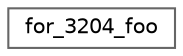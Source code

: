 digraph "Graphical Class Hierarchy"
{
 // LATEX_PDF_SIZE
  bgcolor="transparent";
  edge [fontname=Helvetica,fontsize=10,labelfontname=Helvetica,labelfontsize=10];
  node [fontname=Helvetica,fontsize=10,shape=box,height=0.2,width=0.4];
  rankdir="LR";
  Node0 [id="Node000000",label="for_3204_foo",height=0.2,width=0.4,color="grey40", fillcolor="white", style="filled",URL="$structfor__3204__foo.html",tooltip=" "];
}
